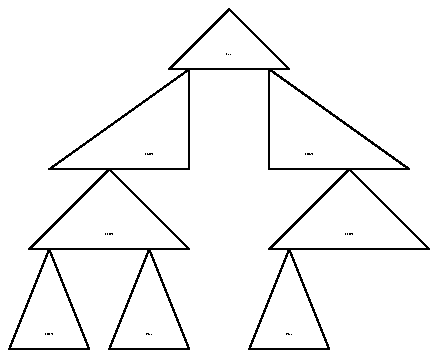 .PS
scale = 80
line   from 136, 72 \
	to 104, 40 \
	to 168, 40 \
	to 136, 72 
line   from 56, 40 \
	to 40, 0 \
	to 72, 0 \
	to 56, 40 
line   from 16, 40 \
	to 0, 0 \
	to 32, 0 \
	to 16, 40 
line   from 40, 72 \
	to 8, 40 \
	to 72, 40 \
	to 40, 72 
line   from 104, 112 \
	to 104, 72 \
	to 160, 72 \
	to 104, 112 
line   from 72, 112 \
	to 72, 72 \
	to 16, 72 \
	to 72, 112 
line   from 88, 136 \
	to 64, 112 \
	to 104, 112 \
	to 112, 112 \
	to 88, 136 
line   from 112, 40 \
	to 96, 0 \
	to 128, 0 \
	to 112, 40 
"\fH\s10root\s0\fP"  at 88, 120
"\fH\s10GDS\s0\fP"  at 56, 80
"\fH\s10DNS\s0\fP"  at 120, 80
"\fH\s10CDS\s0\fP"  at 40, 48
"\fH\s10CDS\s0\fP"  at 136, 48
"\fH\s10DFS\s0\fP"  at 16, 8
"\fH\s10Sec\s0\fP"  at 56, 8
"\fH\s10Sec\s0\fP"  at 112, 8
.PE
